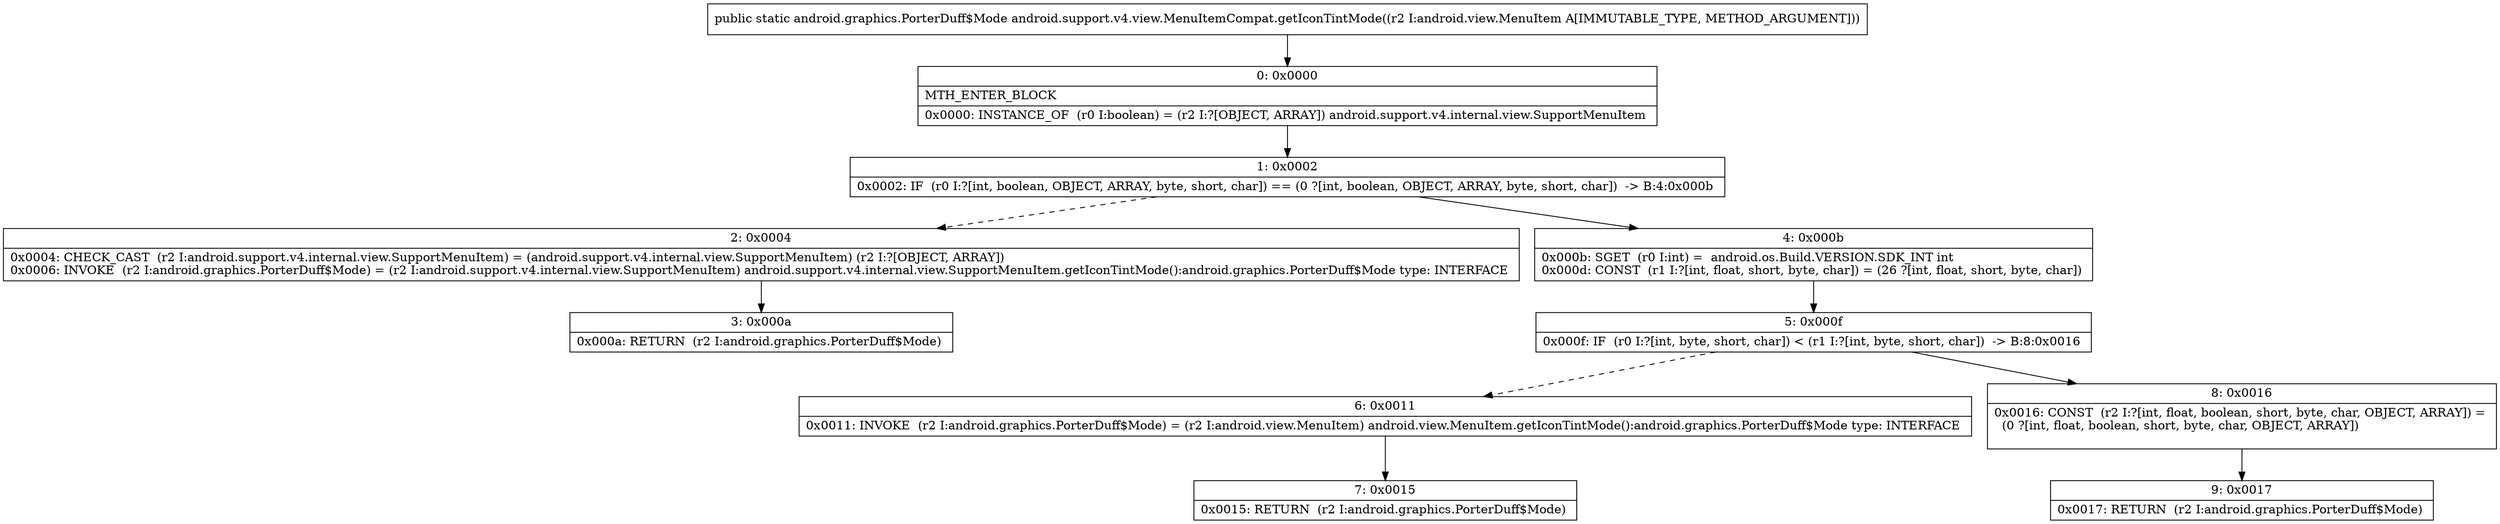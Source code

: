 digraph "CFG forandroid.support.v4.view.MenuItemCompat.getIconTintMode(Landroid\/view\/MenuItem;)Landroid\/graphics\/PorterDuff$Mode;" {
Node_0 [shape=record,label="{0\:\ 0x0000|MTH_ENTER_BLOCK\l|0x0000: INSTANCE_OF  (r0 I:boolean) = (r2 I:?[OBJECT, ARRAY]) android.support.v4.internal.view.SupportMenuItem \l}"];
Node_1 [shape=record,label="{1\:\ 0x0002|0x0002: IF  (r0 I:?[int, boolean, OBJECT, ARRAY, byte, short, char]) == (0 ?[int, boolean, OBJECT, ARRAY, byte, short, char])  \-\> B:4:0x000b \l}"];
Node_2 [shape=record,label="{2\:\ 0x0004|0x0004: CHECK_CAST  (r2 I:android.support.v4.internal.view.SupportMenuItem) = (android.support.v4.internal.view.SupportMenuItem) (r2 I:?[OBJECT, ARRAY]) \l0x0006: INVOKE  (r2 I:android.graphics.PorterDuff$Mode) = (r2 I:android.support.v4.internal.view.SupportMenuItem) android.support.v4.internal.view.SupportMenuItem.getIconTintMode():android.graphics.PorterDuff$Mode type: INTERFACE \l}"];
Node_3 [shape=record,label="{3\:\ 0x000a|0x000a: RETURN  (r2 I:android.graphics.PorterDuff$Mode) \l}"];
Node_4 [shape=record,label="{4\:\ 0x000b|0x000b: SGET  (r0 I:int) =  android.os.Build.VERSION.SDK_INT int \l0x000d: CONST  (r1 I:?[int, float, short, byte, char]) = (26 ?[int, float, short, byte, char]) \l}"];
Node_5 [shape=record,label="{5\:\ 0x000f|0x000f: IF  (r0 I:?[int, byte, short, char]) \< (r1 I:?[int, byte, short, char])  \-\> B:8:0x0016 \l}"];
Node_6 [shape=record,label="{6\:\ 0x0011|0x0011: INVOKE  (r2 I:android.graphics.PorterDuff$Mode) = (r2 I:android.view.MenuItem) android.view.MenuItem.getIconTintMode():android.graphics.PorterDuff$Mode type: INTERFACE \l}"];
Node_7 [shape=record,label="{7\:\ 0x0015|0x0015: RETURN  (r2 I:android.graphics.PorterDuff$Mode) \l}"];
Node_8 [shape=record,label="{8\:\ 0x0016|0x0016: CONST  (r2 I:?[int, float, boolean, short, byte, char, OBJECT, ARRAY]) = \l  (0 ?[int, float, boolean, short, byte, char, OBJECT, ARRAY])\l \l}"];
Node_9 [shape=record,label="{9\:\ 0x0017|0x0017: RETURN  (r2 I:android.graphics.PorterDuff$Mode) \l}"];
MethodNode[shape=record,label="{public static android.graphics.PorterDuff$Mode android.support.v4.view.MenuItemCompat.getIconTintMode((r2 I:android.view.MenuItem A[IMMUTABLE_TYPE, METHOD_ARGUMENT])) }"];
MethodNode -> Node_0;
Node_0 -> Node_1;
Node_1 -> Node_2[style=dashed];
Node_1 -> Node_4;
Node_2 -> Node_3;
Node_4 -> Node_5;
Node_5 -> Node_6[style=dashed];
Node_5 -> Node_8;
Node_6 -> Node_7;
Node_8 -> Node_9;
}

